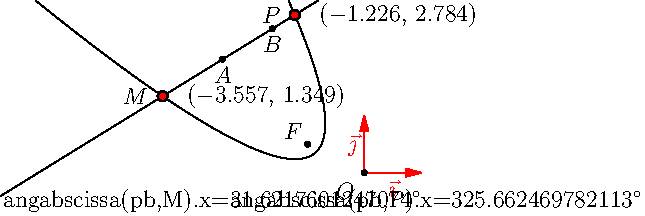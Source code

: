 import geometry;
unitsize(1cm);

// currentcoordsys=cartesiansystem((0,0),i=(1,0.5),j=(-0.5,.75));
show(currentcoordsys, xpen=invisible);

point A=(-2.5,2);
dot("$A$",A,S);
point B=A+(cos(0.5),cos(1));
dot("$B$",B,S);

point F=(-1,0.5);
dot("$F$",F,NW);

parabola pb=parabola(F,0.2,130);
draw(pb);
line l=line(A,B);
draw(l);
point M=intersectionpoints(l,pb)[0];
point P=intersectionpoints(l,pb)[1];

/*<asyxml><view file="modules/geometry.asy" type="void" signature="dot(picture,Label,explicit point,align,string,pen)"/></asyxml>*/
dot("",M,2E,linewidth(2mm));
dot("$M$",M,2W);
dot("",P,2E,linewidth(2mm));
dot("$P$",P,2W);

pair p=A-(4,2.5);
transform t=shift((0,-0.3));
transform T=shift((4,0));
real x;

/*<asyxml><view file="modules/geometry.asy" type="abscissa" signature="angabscissa(parabola,point)"/></asyxml>*/
x=angabscissa(pb,M).x;
label("angabscissa(pb,M).x=$"+(string)x+"^\circ$",p,E);
dot(angpoint(pb,x),1mm+red);
x=angabscissa(pb,P).x;
label("angabscissa(pb,P).x=$"+(string)x+"^\circ$",T*p,E);
dot(angpoint(pb,x),1mm+red);

// p=t*p;
// /*<asyxml><view file="modules/geometry.asy" type="abscissa" signature="curabscissa(parabola,point)"/></asyxml>*/
// x=curabscissa(pb,M).x;
// dot(curpoint(pb,x),1mm+red);
// label("curabscissa(pb,M).x="+(string)x,p,E);
// x=curabscissa(pb,P).x;
// label("curabscissa(pb,P).x="+(string)x,T*p,E);
// dot(curpoint(pb,x),1mm+red);

// p=t*p;
// /*<asyxml><view file="modules/geometry.asy" type="abscissa" signature="nodabscissa(parabola,point)"/></asyxml>*/
// x=nodabscissa(pb,M).x;
// label("nodabscissa(pb,M).x="+(string)x,p,E);
// dot(point(pb,x),1mm+red);
// x=nodabscissa(pb,P).x;
// label("nodabscissa(pb,P).x="+(string)x,T*p,E);
// dot(point(pb,x),1mm+red);